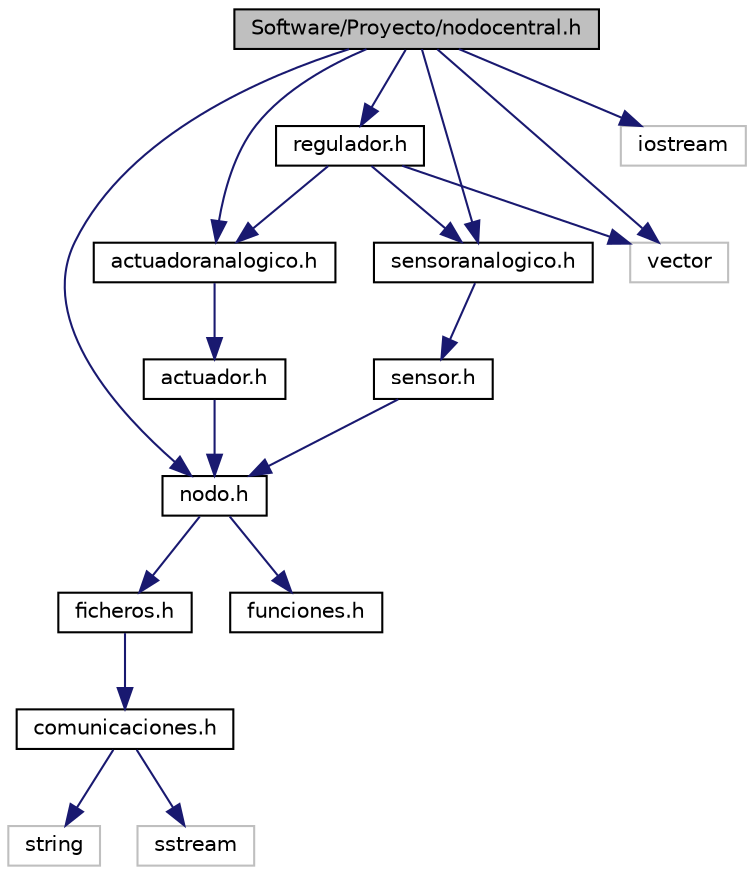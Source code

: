digraph G
{
  edge [fontname="Helvetica",fontsize="10",labelfontname="Helvetica",labelfontsize="10"];
  node [fontname="Helvetica",fontsize="10",shape=record];
  Node1 [label="Software/Proyecto/nodocentral.h",height=0.2,width=0.4,color="black", fillcolor="grey75", style="filled" fontcolor="black"];
  Node1 -> Node2 [color="midnightblue",fontsize="10",style="solid",fontname="Helvetica"];
  Node2 [label="nodo.h",height=0.2,width=0.4,color="black", fillcolor="white", style="filled",URL="$nodo_8h.html"];
  Node2 -> Node3 [color="midnightblue",fontsize="10",style="solid",fontname="Helvetica"];
  Node3 [label="ficheros.h",height=0.2,width=0.4,color="black", fillcolor="white", style="filled",URL="$ficheros_8h.html"];
  Node3 -> Node4 [color="midnightblue",fontsize="10",style="solid",fontname="Helvetica"];
  Node4 [label="comunicaciones.h",height=0.2,width=0.4,color="black", fillcolor="white", style="filled",URL="$comunicaciones_8h.html"];
  Node4 -> Node5 [color="midnightblue",fontsize="10",style="solid",fontname="Helvetica"];
  Node5 [label="string",height=0.2,width=0.4,color="grey75", fillcolor="white", style="filled"];
  Node4 -> Node6 [color="midnightblue",fontsize="10",style="solid",fontname="Helvetica"];
  Node6 [label="sstream",height=0.2,width=0.4,color="grey75", fillcolor="white", style="filled"];
  Node2 -> Node7 [color="midnightblue",fontsize="10",style="solid",fontname="Helvetica"];
  Node7 [label="funciones.h",height=0.2,width=0.4,color="black", fillcolor="white", style="filled",URL="$funciones_8h.html"];
  Node1 -> Node8 [color="midnightblue",fontsize="10",style="solid",fontname="Helvetica"];
  Node8 [label="actuadoranalogico.h",height=0.2,width=0.4,color="black", fillcolor="white", style="filled",URL="$actuadoranalogico_8h.html"];
  Node8 -> Node9 [color="midnightblue",fontsize="10",style="solid",fontname="Helvetica"];
  Node9 [label="actuador.h",height=0.2,width=0.4,color="black", fillcolor="white", style="filled",URL="$actuador_8h.html"];
  Node9 -> Node2 [color="midnightblue",fontsize="10",style="solid",fontname="Helvetica"];
  Node1 -> Node10 [color="midnightblue",fontsize="10",style="solid",fontname="Helvetica"];
  Node10 [label="sensoranalogico.h",height=0.2,width=0.4,color="black", fillcolor="white", style="filled",URL="$sensoranalogico_8h.html"];
  Node10 -> Node11 [color="midnightblue",fontsize="10",style="solid",fontname="Helvetica"];
  Node11 [label="sensor.h",height=0.2,width=0.4,color="black", fillcolor="white", style="filled",URL="$sensor_8h.html"];
  Node11 -> Node2 [color="midnightblue",fontsize="10",style="solid",fontname="Helvetica"];
  Node1 -> Node12 [color="midnightblue",fontsize="10",style="solid",fontname="Helvetica"];
  Node12 [label="regulador.h",height=0.2,width=0.4,color="black", fillcolor="white", style="filled",URL="$regulador_8h.html"];
  Node12 -> Node10 [color="midnightblue",fontsize="10",style="solid",fontname="Helvetica"];
  Node12 -> Node8 [color="midnightblue",fontsize="10",style="solid",fontname="Helvetica"];
  Node12 -> Node13 [color="midnightblue",fontsize="10",style="solid",fontname="Helvetica"];
  Node13 [label="vector",height=0.2,width=0.4,color="grey75", fillcolor="white", style="filled"];
  Node1 -> Node13 [color="midnightblue",fontsize="10",style="solid",fontname="Helvetica"];
  Node1 -> Node14 [color="midnightblue",fontsize="10",style="solid",fontname="Helvetica"];
  Node14 [label="iostream",height=0.2,width=0.4,color="grey75", fillcolor="white", style="filled"];
}
